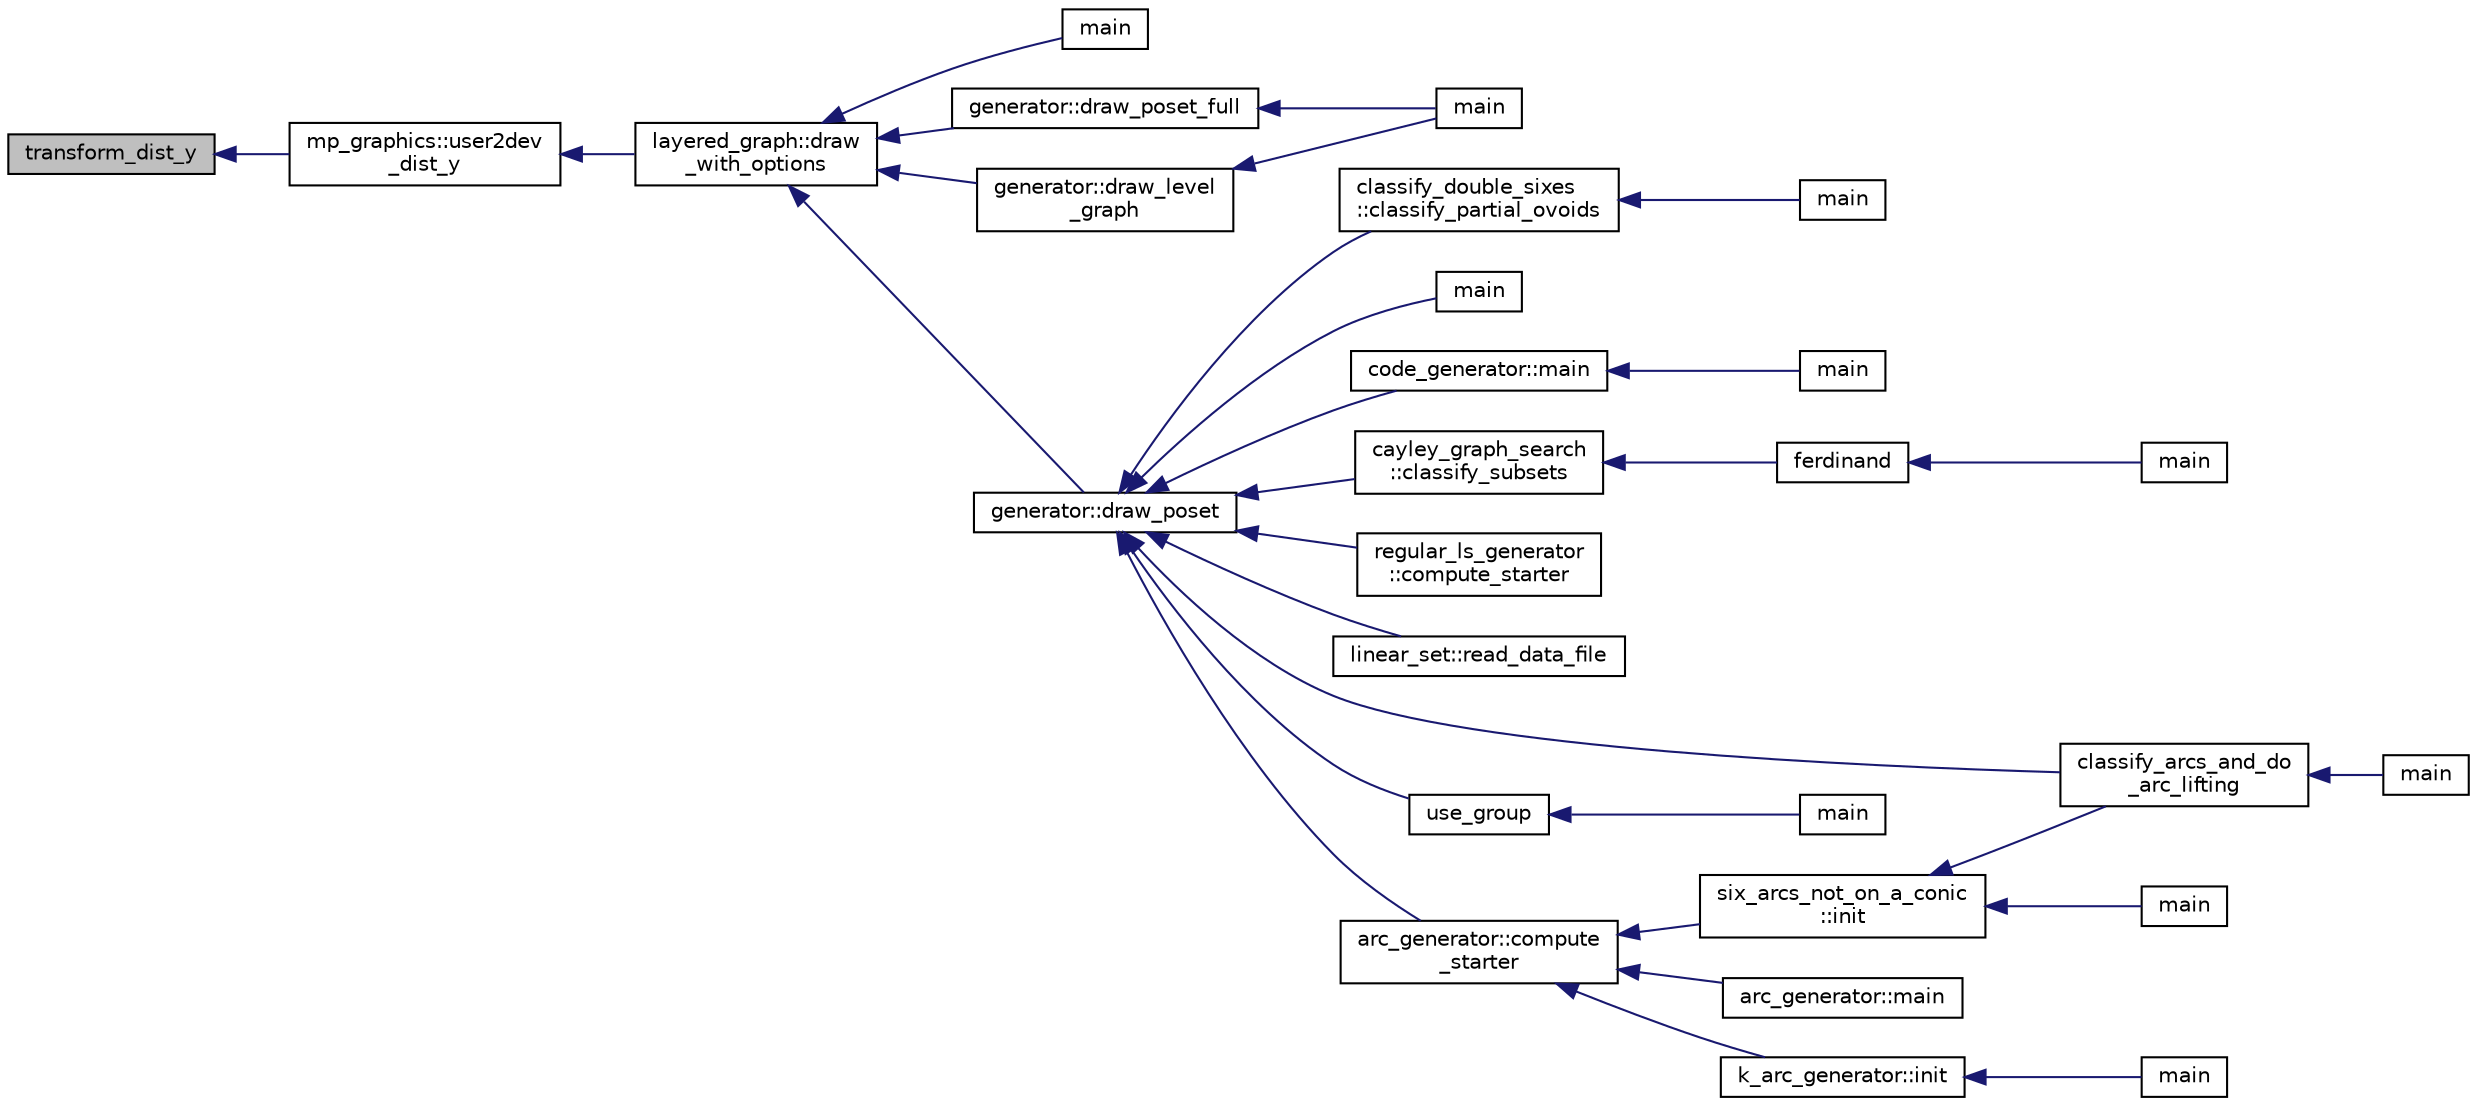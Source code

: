 digraph "transform_dist_y"
{
  edge [fontname="Helvetica",fontsize="10",labelfontname="Helvetica",labelfontsize="10"];
  node [fontname="Helvetica",fontsize="10",shape=record];
  rankdir="LR";
  Node829 [label="transform_dist_y",height=0.2,width=0.4,color="black", fillcolor="grey75", style="filled", fontcolor="black"];
  Node829 -> Node830 [dir="back",color="midnightblue",fontsize="10",style="solid",fontname="Helvetica"];
  Node830 [label="mp_graphics::user2dev\l_dist_y",height=0.2,width=0.4,color="black", fillcolor="white", style="filled",URL="$da/d2c/classmp__graphics.html#acc9d05db077346e4fc8850bc80e9c96c"];
  Node830 -> Node831 [dir="back",color="midnightblue",fontsize="10",style="solid",fontname="Helvetica"];
  Node831 [label="layered_graph::draw\l_with_options",height=0.2,width=0.4,color="black", fillcolor="white", style="filled",URL="$da/db1/classlayered__graph.html#a4c76e40c6cf5bfb2ab2df20c33e846bc"];
  Node831 -> Node832 [dir="back",color="midnightblue",fontsize="10",style="solid",fontname="Helvetica"];
  Node832 [label="main",height=0.2,width=0.4,color="black", fillcolor="white", style="filled",URL="$da/d62/layered__graph__main_8_c.html#a217dbf8b442f20279ea00b898af96f52"];
  Node831 -> Node833 [dir="back",color="midnightblue",fontsize="10",style="solid",fontname="Helvetica"];
  Node833 [label="generator::draw_poset_full",height=0.2,width=0.4,color="black", fillcolor="white", style="filled",URL="$d7/d73/classgenerator.html#a6f7f90e50993905db31342536ac59d8c"];
  Node833 -> Node834 [dir="back",color="midnightblue",fontsize="10",style="solid",fontname="Helvetica"];
  Node834 [label="main",height=0.2,width=0.4,color="black", fillcolor="white", style="filled",URL="$de/d2d/graph_2graph_8_c.html#a217dbf8b442f20279ea00b898af96f52"];
  Node831 -> Node835 [dir="back",color="midnightblue",fontsize="10",style="solid",fontname="Helvetica"];
  Node835 [label="generator::draw_poset",height=0.2,width=0.4,color="black", fillcolor="white", style="filled",URL="$d7/d73/classgenerator.html#aa4f99c75a86701ba85e514a294efdf3a"];
  Node835 -> Node836 [dir="back",color="midnightblue",fontsize="10",style="solid",fontname="Helvetica"];
  Node836 [label="main",height=0.2,width=0.4,color="black", fillcolor="white", style="filled",URL="$d1/d5e/blt__main_8_c.html#a217dbf8b442f20279ea00b898af96f52"];
  Node835 -> Node837 [dir="back",color="midnightblue",fontsize="10",style="solid",fontname="Helvetica"];
  Node837 [label="code_generator::main",height=0.2,width=0.4,color="black", fillcolor="white", style="filled",URL="$db/d37/classcode__generator.html#ab3cf3a306e4032c2b471ac95321c599f"];
  Node837 -> Node838 [dir="back",color="midnightblue",fontsize="10",style="solid",fontname="Helvetica"];
  Node838 [label="main",height=0.2,width=0.4,color="black", fillcolor="white", style="filled",URL="$d4/d4f/codes_8_c.html#a217dbf8b442f20279ea00b898af96f52"];
  Node835 -> Node839 [dir="back",color="midnightblue",fontsize="10",style="solid",fontname="Helvetica"];
  Node839 [label="cayley_graph_search\l::classify_subsets",height=0.2,width=0.4,color="black", fillcolor="white", style="filled",URL="$de/dae/classcayley__graph__search.html#a4cf8a90752e018a281481ac80ad52c4b"];
  Node839 -> Node840 [dir="back",color="midnightblue",fontsize="10",style="solid",fontname="Helvetica"];
  Node840 [label="ferdinand",height=0.2,width=0.4,color="black", fillcolor="white", style="filled",URL="$da/df3/ferdinand_8_c.html#a322b57727d23cf5a0932f11c30ea18d9"];
  Node840 -> Node841 [dir="back",color="midnightblue",fontsize="10",style="solid",fontname="Helvetica"];
  Node841 [label="main",height=0.2,width=0.4,color="black", fillcolor="white", style="filled",URL="$da/df3/ferdinand_8_c.html#a3c04138a5bfe5d72780bb7e82a18e627"];
  Node835 -> Node842 [dir="back",color="midnightblue",fontsize="10",style="solid",fontname="Helvetica"];
  Node842 [label="regular_ls_generator\l::compute_starter",height=0.2,width=0.4,color="black", fillcolor="white", style="filled",URL="$d2/dd8/classregular__ls__generator.html#aa38907741058694a73194b02ceb4a53d"];
  Node835 -> Node843 [dir="back",color="midnightblue",fontsize="10",style="solid",fontname="Helvetica"];
  Node843 [label="linear_set::read_data_file",height=0.2,width=0.4,color="black", fillcolor="white", style="filled",URL="$dd/d86/classlinear__set.html#a9a5cd28cc81be7ee41002b2e3114c2cb"];
  Node835 -> Node844 [dir="back",color="midnightblue",fontsize="10",style="solid",fontname="Helvetica"];
  Node844 [label="classify_arcs_and_do\l_arc_lifting",height=0.2,width=0.4,color="black", fillcolor="white", style="filled",URL="$d6/dc3/arc__lifting__main_8_c.html#afdd7be16f16b8c71e9a72fe5f6a0b59c"];
  Node844 -> Node845 [dir="back",color="midnightblue",fontsize="10",style="solid",fontname="Helvetica"];
  Node845 [label="main",height=0.2,width=0.4,color="black", fillcolor="white", style="filled",URL="$d6/dc3/arc__lifting__main_8_c.html#a217dbf8b442f20279ea00b898af96f52"];
  Node835 -> Node846 [dir="back",color="midnightblue",fontsize="10",style="solid",fontname="Helvetica"];
  Node846 [label="use_group",height=0.2,width=0.4,color="black", fillcolor="white", style="filled",URL="$d9/d9f/all__cliques_8_c.html#aba62531e97173264c39afe2c7857af31"];
  Node846 -> Node847 [dir="back",color="midnightblue",fontsize="10",style="solid",fontname="Helvetica"];
  Node847 [label="main",height=0.2,width=0.4,color="black", fillcolor="white", style="filled",URL="$d9/d9f/all__cliques_8_c.html#a3c04138a5bfe5d72780bb7e82a18e627"];
  Node835 -> Node848 [dir="back",color="midnightblue",fontsize="10",style="solid",fontname="Helvetica"];
  Node848 [label="arc_generator::compute\l_starter",height=0.2,width=0.4,color="black", fillcolor="white", style="filled",URL="$d4/d21/classarc__generator.html#aad1dcec3a1c302e743d574bd1ac857d9"];
  Node848 -> Node849 [dir="back",color="midnightblue",fontsize="10",style="solid",fontname="Helvetica"];
  Node849 [label="arc_generator::main",height=0.2,width=0.4,color="black", fillcolor="white", style="filled",URL="$d4/d21/classarc__generator.html#ad80140b51b165dad1fe6ab232be7829a"];
  Node848 -> Node850 [dir="back",color="midnightblue",fontsize="10",style="solid",fontname="Helvetica"];
  Node850 [label="k_arc_generator::init",height=0.2,width=0.4,color="black", fillcolor="white", style="filled",URL="$d6/dd8/classk__arc__generator.html#a6036d9f52ede9f8ca681505626b5361d"];
  Node850 -> Node851 [dir="back",color="midnightblue",fontsize="10",style="solid",fontname="Helvetica"];
  Node851 [label="main",height=0.2,width=0.4,color="black", fillcolor="white", style="filled",URL="$d6/d01/k__arc__generator__main_8_c.html#a217dbf8b442f20279ea00b898af96f52"];
  Node848 -> Node852 [dir="back",color="midnightblue",fontsize="10",style="solid",fontname="Helvetica"];
  Node852 [label="six_arcs_not_on_a_conic\l::init",height=0.2,width=0.4,color="black", fillcolor="white", style="filled",URL="$d8/de6/classsix__arcs__not__on__a__conic.html#a7a4d5cf8a098488729934cfa8a70944a"];
  Node852 -> Node844 [dir="back",color="midnightblue",fontsize="10",style="solid",fontname="Helvetica"];
  Node852 -> Node853 [dir="back",color="midnightblue",fontsize="10",style="solid",fontname="Helvetica"];
  Node853 [label="main",height=0.2,width=0.4,color="black", fillcolor="white", style="filled",URL="$d2/dfa/create__surface__main_8_c.html#a217dbf8b442f20279ea00b898af96f52"];
  Node835 -> Node854 [dir="back",color="midnightblue",fontsize="10",style="solid",fontname="Helvetica"];
  Node854 [label="classify_double_sixes\l::classify_partial_ovoids",height=0.2,width=0.4,color="black", fillcolor="white", style="filled",URL="$dd/d23/classclassify__double__sixes.html#a2253fca143a0e8a3e39655eb05668ae9"];
  Node854 -> Node855 [dir="back",color="midnightblue",fontsize="10",style="solid",fontname="Helvetica"];
  Node855 [label="main",height=0.2,width=0.4,color="black", fillcolor="white", style="filled",URL="$df/df8/surface__classify_8_c.html#a217dbf8b442f20279ea00b898af96f52"];
  Node831 -> Node856 [dir="back",color="midnightblue",fontsize="10",style="solid",fontname="Helvetica"];
  Node856 [label="generator::draw_level\l_graph",height=0.2,width=0.4,color="black", fillcolor="white", style="filled",URL="$d7/d73/classgenerator.html#a6bbc7b7aafea55ff8e202efc43ab263c"];
  Node856 -> Node834 [dir="back",color="midnightblue",fontsize="10",style="solid",fontname="Helvetica"];
}
